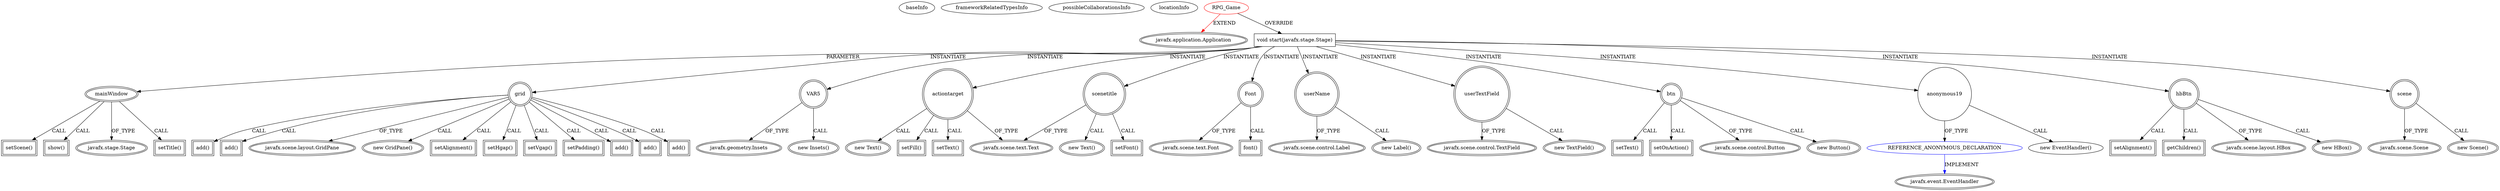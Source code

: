 digraph {
baseInfo[graphId=3064,category="extension_graph",isAnonymous=false,possibleRelation=true]
frameworkRelatedTypesInfo[0="javafx.application.Application"]
possibleCollaborationsInfo[0="3064~OVERRIDING_METHOD_DECLARATION-INSTANTIATION-~javafx.application.Application ~javafx.event.EventHandler ~false~true"]
locationInfo[projectName="hughgs-CPS308_game",filePath="/hughgs-CPS308_game/CPS308_game-master/src/RPG_Game.java",contextSignature="RPG_Game",graphId="3064"]
0[label="RPG_Game",vertexType="ROOT_CLIENT_CLASS_DECLARATION",isFrameworkType=false,color=red]
1[label="javafx.application.Application",vertexType="FRAMEWORK_CLASS_TYPE",isFrameworkType=true,peripheries=2]
2[label="void start(javafx.stage.Stage)",vertexType="OVERRIDING_METHOD_DECLARATION",isFrameworkType=false,shape=box]
3[label="mainWindow",vertexType="PARAMETER_DECLARATION",isFrameworkType=true,peripheries=2]
4[label="javafx.stage.Stage",vertexType="FRAMEWORK_CLASS_TYPE",isFrameworkType=true,peripheries=2]
6[label="grid",vertexType="VARIABLE_EXPRESION",isFrameworkType=true,peripheries=2,shape=circle]
7[label="javafx.scene.layout.GridPane",vertexType="FRAMEWORK_CLASS_TYPE",isFrameworkType=true,peripheries=2]
5[label="new GridPane()",vertexType="CONSTRUCTOR_CALL",isFrameworkType=true,peripheries=2]
9[label="setAlignment()",vertexType="INSIDE_CALL",isFrameworkType=true,peripheries=2,shape=box]
11[label="setHgap()",vertexType="INSIDE_CALL",isFrameworkType=true,peripheries=2,shape=box]
13[label="setVgap()",vertexType="INSIDE_CALL",isFrameworkType=true,peripheries=2,shape=box]
15[label="setPadding()",vertexType="INSIDE_CALL",isFrameworkType=true,peripheries=2,shape=box]
17[label="VAR5",vertexType="VARIABLE_EXPRESION",isFrameworkType=true,peripheries=2,shape=circle]
18[label="javafx.geometry.Insets",vertexType="FRAMEWORK_CLASS_TYPE",isFrameworkType=true,peripheries=2]
16[label="new Insets()",vertexType="CONSTRUCTOR_CALL",isFrameworkType=true,peripheries=2]
20[label="scenetitle",vertexType="VARIABLE_EXPRESION",isFrameworkType=true,peripheries=2,shape=circle]
21[label="javafx.scene.text.Text",vertexType="FRAMEWORK_CLASS_TYPE",isFrameworkType=true,peripheries=2]
19[label="new Text()",vertexType="CONSTRUCTOR_CALL",isFrameworkType=true,peripheries=2]
23[label="setFont()",vertexType="INSIDE_CALL",isFrameworkType=true,peripheries=2,shape=box]
24[label="Font",vertexType="VARIABLE_EXPRESION",isFrameworkType=true,peripheries=2,shape=circle]
26[label="javafx.scene.text.Font",vertexType="FRAMEWORK_CLASS_TYPE",isFrameworkType=true,peripheries=2]
25[label="font()",vertexType="INSIDE_CALL",isFrameworkType=true,peripheries=2,shape=box]
28[label="add()",vertexType="INSIDE_CALL",isFrameworkType=true,peripheries=2,shape=box]
30[label="userName",vertexType="VARIABLE_EXPRESION",isFrameworkType=true,peripheries=2,shape=circle]
31[label="javafx.scene.control.Label",vertexType="FRAMEWORK_CLASS_TYPE",isFrameworkType=true,peripheries=2]
29[label="new Label()",vertexType="CONSTRUCTOR_CALL",isFrameworkType=true,peripheries=2]
33[label="add()",vertexType="INSIDE_CALL",isFrameworkType=true,peripheries=2,shape=box]
35[label="userTextField",vertexType="VARIABLE_EXPRESION",isFrameworkType=true,peripheries=2,shape=circle]
36[label="javafx.scene.control.TextField",vertexType="FRAMEWORK_CLASS_TYPE",isFrameworkType=true,peripheries=2]
34[label="new TextField()",vertexType="CONSTRUCTOR_CALL",isFrameworkType=true,peripheries=2]
38[label="add()",vertexType="INSIDE_CALL",isFrameworkType=true,peripheries=2,shape=box]
40[label="btn",vertexType="VARIABLE_EXPRESION",isFrameworkType=true,peripheries=2,shape=circle]
41[label="javafx.scene.control.Button",vertexType="FRAMEWORK_CLASS_TYPE",isFrameworkType=true,peripheries=2]
39[label="new Button()",vertexType="CONSTRUCTOR_CALL",isFrameworkType=true,peripheries=2]
43[label="setText()",vertexType="INSIDE_CALL",isFrameworkType=true,peripheries=2,shape=box]
45[label="actiontarget",vertexType="VARIABLE_EXPRESION",isFrameworkType=true,peripheries=2,shape=circle]
44[label="new Text()",vertexType="CONSTRUCTOR_CALL",isFrameworkType=true,peripheries=2]
48[label="add()",vertexType="INSIDE_CALL",isFrameworkType=true,peripheries=2,shape=box]
50[label="setOnAction()",vertexType="INSIDE_CALL",isFrameworkType=true,peripheries=2,shape=box]
52[label="anonymous19",vertexType="VARIABLE_EXPRESION",isFrameworkType=false,shape=circle]
53[label="REFERENCE_ANONYMOUS_DECLARATION",vertexType="REFERENCE_ANONYMOUS_DECLARATION",isFrameworkType=false,color=blue]
54[label="javafx.event.EventHandler",vertexType="FRAMEWORK_INTERFACE_TYPE",isFrameworkType=true,peripheries=2]
51[label="new EventHandler()",vertexType="CONSTRUCTOR_CALL",isFrameworkType=false]
56[label="setFill()",vertexType="INSIDE_CALL",isFrameworkType=true,peripheries=2,shape=box]
58[label="setText()",vertexType="INSIDE_CALL",isFrameworkType=true,peripheries=2,shape=box]
60[label="hbBtn",vertexType="VARIABLE_EXPRESION",isFrameworkType=true,peripheries=2,shape=circle]
61[label="javafx.scene.layout.HBox",vertexType="FRAMEWORK_CLASS_TYPE",isFrameworkType=true,peripheries=2]
59[label="new HBox()",vertexType="CONSTRUCTOR_CALL",isFrameworkType=true,peripheries=2]
63[label="setAlignment()",vertexType="INSIDE_CALL",isFrameworkType=true,peripheries=2,shape=box]
65[label="getChildren()",vertexType="INSIDE_CALL",isFrameworkType=true,peripheries=2,shape=box]
67[label="add()",vertexType="INSIDE_CALL",isFrameworkType=true,peripheries=2,shape=box]
69[label="scene",vertexType="VARIABLE_EXPRESION",isFrameworkType=true,peripheries=2,shape=circle]
70[label="javafx.scene.Scene",vertexType="FRAMEWORK_CLASS_TYPE",isFrameworkType=true,peripheries=2]
68[label="new Scene()",vertexType="CONSTRUCTOR_CALL",isFrameworkType=true,peripheries=2]
72[label="setTitle()",vertexType="INSIDE_CALL",isFrameworkType=true,peripheries=2,shape=box]
74[label="setScene()",vertexType="INSIDE_CALL",isFrameworkType=true,peripheries=2,shape=box]
76[label="show()",vertexType="INSIDE_CALL",isFrameworkType=true,peripheries=2,shape=box]
0->1[label="EXTEND",color=red]
0->2[label="OVERRIDE"]
3->4[label="OF_TYPE"]
2->3[label="PARAMETER"]
2->6[label="INSTANTIATE"]
6->7[label="OF_TYPE"]
6->5[label="CALL"]
6->9[label="CALL"]
6->11[label="CALL"]
6->13[label="CALL"]
6->15[label="CALL"]
2->17[label="INSTANTIATE"]
17->18[label="OF_TYPE"]
17->16[label="CALL"]
2->20[label="INSTANTIATE"]
20->21[label="OF_TYPE"]
20->19[label="CALL"]
20->23[label="CALL"]
2->24[label="INSTANTIATE"]
24->26[label="OF_TYPE"]
24->25[label="CALL"]
6->28[label="CALL"]
2->30[label="INSTANTIATE"]
30->31[label="OF_TYPE"]
30->29[label="CALL"]
6->33[label="CALL"]
2->35[label="INSTANTIATE"]
35->36[label="OF_TYPE"]
35->34[label="CALL"]
6->38[label="CALL"]
2->40[label="INSTANTIATE"]
40->41[label="OF_TYPE"]
40->39[label="CALL"]
40->43[label="CALL"]
2->45[label="INSTANTIATE"]
45->21[label="OF_TYPE"]
45->44[label="CALL"]
6->48[label="CALL"]
40->50[label="CALL"]
2->52[label="INSTANTIATE"]
53->54[label="IMPLEMENT",color=blue]
52->53[label="OF_TYPE"]
52->51[label="CALL"]
45->56[label="CALL"]
45->58[label="CALL"]
2->60[label="INSTANTIATE"]
60->61[label="OF_TYPE"]
60->59[label="CALL"]
60->63[label="CALL"]
60->65[label="CALL"]
6->67[label="CALL"]
2->69[label="INSTANTIATE"]
69->70[label="OF_TYPE"]
69->68[label="CALL"]
3->72[label="CALL"]
3->74[label="CALL"]
3->76[label="CALL"]
}
